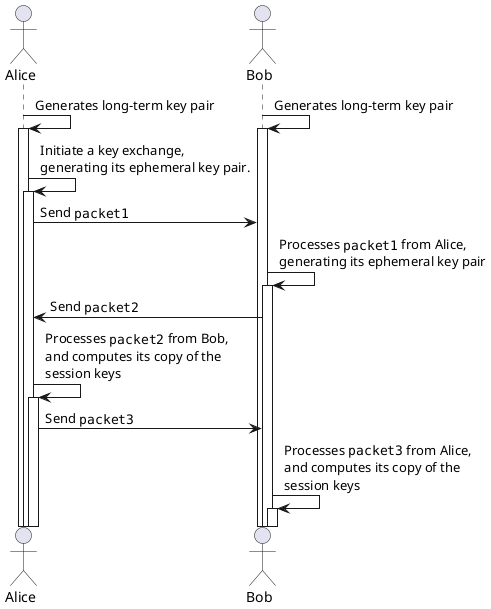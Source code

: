 @startuml
!pragma teoz true
actor Alice
actor Bob
Alice -> Alice: Generates long-term key pair
activate Alice
& Bob -> Bob: Generates long-term key pair
activate Bob
Alice -> Alice: Initiate a key exchange,\ngenerating its ephemeral key pair.
activate Alice
Alice -> Bob: Send ""packet1""
Bob -> Bob: Processes ""packet1"" from Alice,\ngenerating its ephemeral key pair
activate Bob
Bob -> Alice: Send ""packet2""
Alice -> Alice: Processes ""packet2"" from Bob,\nand computes its copy of the\nsession keys
activate Alice
Alice -> Bob: Send ""packet3""
Bob -> Bob: Processes ""packet3"" from Alice,\nand computes its copy of the\nsession keys
activate Bob
@enduml